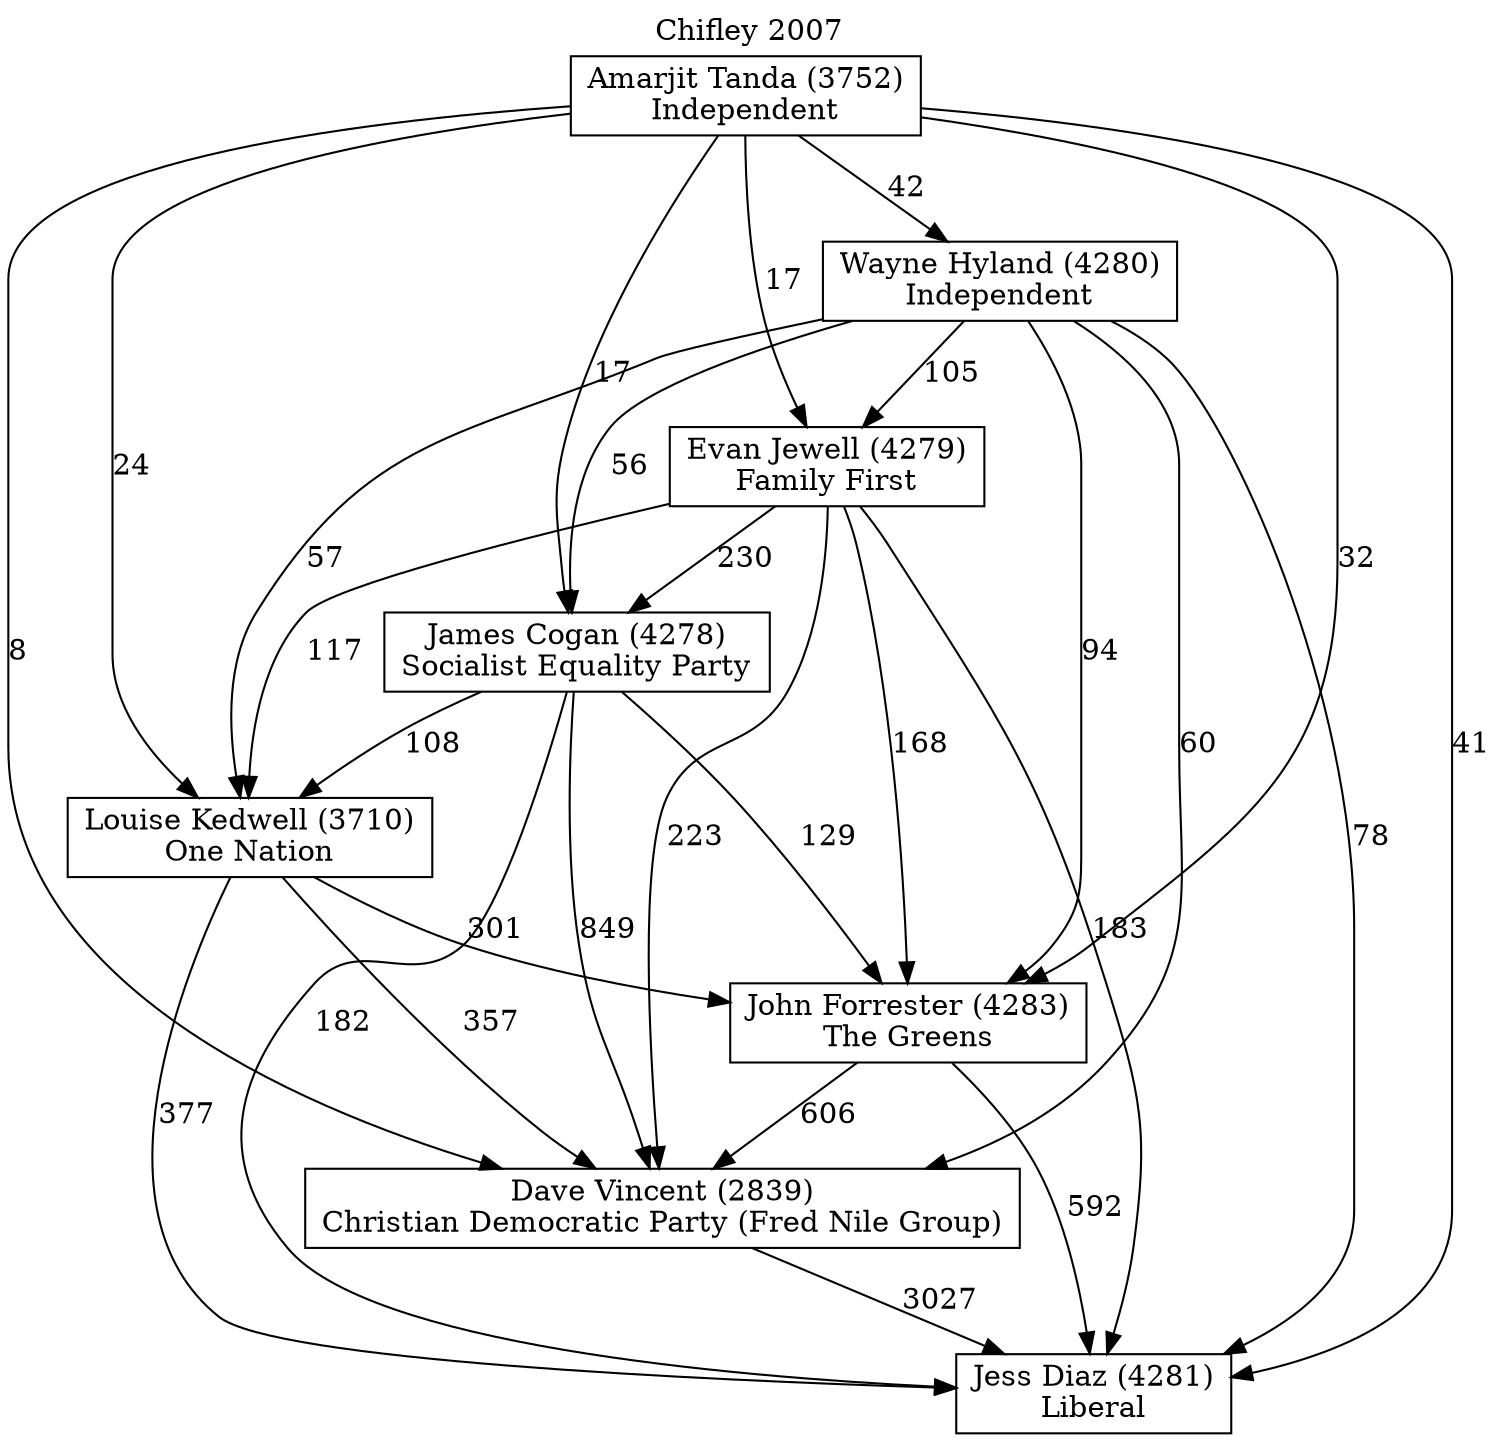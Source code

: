 // House preference flow
digraph "Jess Diaz (4281)_Chifley_2007" {
	graph [label="Chifley 2007" labelloc=t mclimit=10]
	node [shape=box]
	"Jess Diaz (4281)" [label="Jess Diaz (4281)
Liberal"]
	"Dave Vincent (2839)" [label="Dave Vincent (2839)
Christian Democratic Party (Fred Nile Group)"]
	"John Forrester (4283)" [label="John Forrester (4283)
The Greens"]
	"Louise Kedwell (3710)" [label="Louise Kedwell (3710)
One Nation"]
	"James Cogan (4278)" [label="James Cogan (4278)
Socialist Equality Party"]
	"Evan Jewell (4279)" [label="Evan Jewell (4279)
Family First"]
	"Wayne Hyland (4280)" [label="Wayne Hyland (4280)
Independent"]
	"Amarjit Tanda (3752)" [label="Amarjit Tanda (3752)
Independent"]
	"Dave Vincent (2839)" -> "Jess Diaz (4281)" [label=3027]
	"John Forrester (4283)" -> "Dave Vincent (2839)" [label=606]
	"Louise Kedwell (3710)" -> "John Forrester (4283)" [label=301]
	"James Cogan (4278)" -> "Louise Kedwell (3710)" [label=108]
	"Evan Jewell (4279)" -> "James Cogan (4278)" [label=230]
	"Wayne Hyland (4280)" -> "Evan Jewell (4279)" [label=105]
	"Amarjit Tanda (3752)" -> "Wayne Hyland (4280)" [label=42]
	"John Forrester (4283)" -> "Jess Diaz (4281)" [label=592]
	"Louise Kedwell (3710)" -> "Jess Diaz (4281)" [label=377]
	"James Cogan (4278)" -> "Jess Diaz (4281)" [label=182]
	"Evan Jewell (4279)" -> "Jess Diaz (4281)" [label=183]
	"Wayne Hyland (4280)" -> "Jess Diaz (4281)" [label=78]
	"Amarjit Tanda (3752)" -> "Jess Diaz (4281)" [label=41]
	"Amarjit Tanda (3752)" -> "Evan Jewell (4279)" [label=17]
	"Wayne Hyland (4280)" -> "James Cogan (4278)" [label=56]
	"Amarjit Tanda (3752)" -> "James Cogan (4278)" [label=17]
	"Evan Jewell (4279)" -> "Louise Kedwell (3710)" [label=117]
	"Wayne Hyland (4280)" -> "Louise Kedwell (3710)" [label=57]
	"Amarjit Tanda (3752)" -> "Louise Kedwell (3710)" [label=24]
	"James Cogan (4278)" -> "John Forrester (4283)" [label=129]
	"Evan Jewell (4279)" -> "John Forrester (4283)" [label=168]
	"Wayne Hyland (4280)" -> "John Forrester (4283)" [label=94]
	"Amarjit Tanda (3752)" -> "John Forrester (4283)" [label=32]
	"Louise Kedwell (3710)" -> "Dave Vincent (2839)" [label=357]
	"James Cogan (4278)" -> "Dave Vincent (2839)" [label=849]
	"Evan Jewell (4279)" -> "Dave Vincent (2839)" [label=223]
	"Wayne Hyland (4280)" -> "Dave Vincent (2839)" [label=60]
	"Amarjit Tanda (3752)" -> "Dave Vincent (2839)" [label=8]
}
